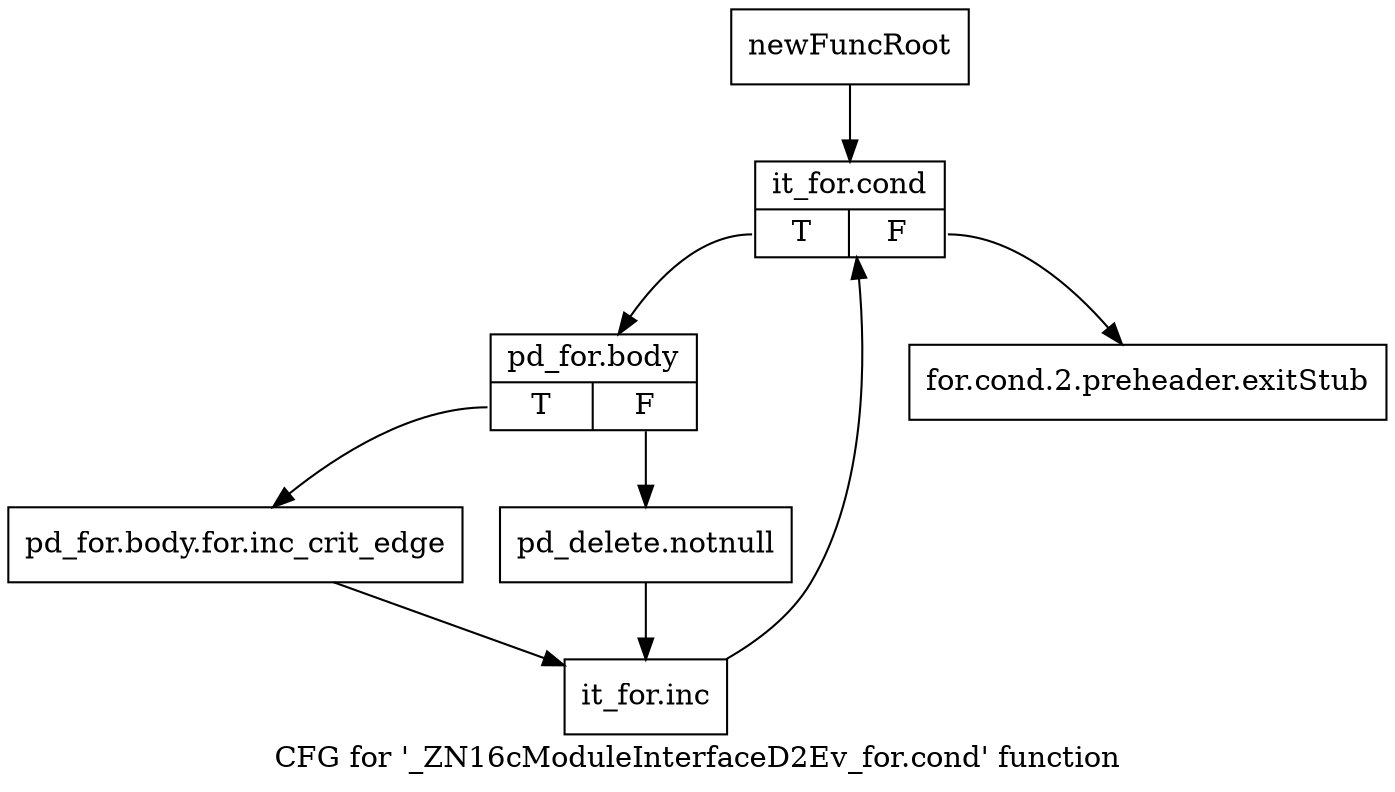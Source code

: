 digraph "CFG for '_ZN16cModuleInterfaceD2Ev_for.cond' function" {
	label="CFG for '_ZN16cModuleInterfaceD2Ev_for.cond' function";

	Node0x2125b40 [shape=record,label="{newFuncRoot}"];
	Node0x2125b40 -> Node0x2125be0;
	Node0x2125b90 [shape=record,label="{for.cond.2.preheader.exitStub}"];
	Node0x2125be0 [shape=record,label="{it_for.cond|{<s0>T|<s1>F}}"];
	Node0x2125be0:s0 -> Node0x21260c0;
	Node0x2125be0:s1 -> Node0x2125b90;
	Node0x21260c0 [shape=record,label="{pd_for.body|{<s0>T|<s1>F}}"];
	Node0x21260c0:s0 -> Node0x2126160;
	Node0x21260c0:s1 -> Node0x2126110;
	Node0x2126110 [shape=record,label="{pd_delete.notnull}"];
	Node0x2126110 -> Node0x21261b0;
	Node0x2126160 [shape=record,label="{pd_for.body.for.inc_crit_edge}"];
	Node0x2126160 -> Node0x21261b0;
	Node0x21261b0 [shape=record,label="{it_for.inc}"];
	Node0x21261b0 -> Node0x2125be0;
}
